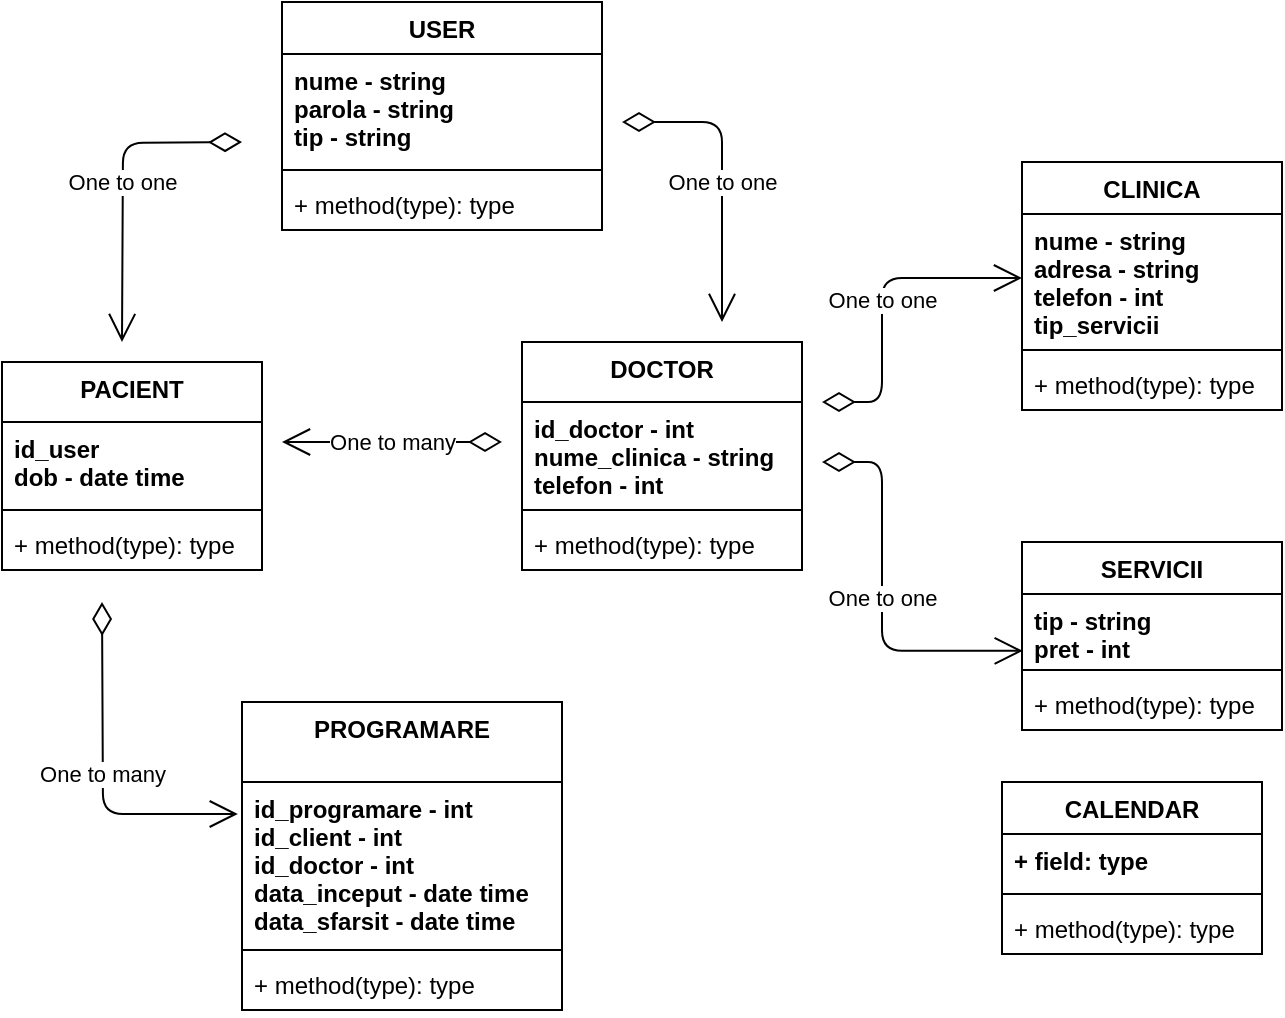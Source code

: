<mxfile>
    <diagram id="8M8UDtnZNu0gksxTM271" name="Page-1">
        <mxGraphModel dx="836" dy="563" grid="1" gridSize="10" guides="1" tooltips="1" connect="1" arrows="1" fold="1" page="1" pageScale="1" pageWidth="850" pageHeight="1100" math="0" shadow="0">
            <root>
                <mxCell id="0"/>
                <mxCell id="1" parent="0"/>
                <mxCell id="13" value="PROGRAMARE" style="swimlane;fontStyle=1;align=center;verticalAlign=top;childLayout=stackLayout;horizontal=1;startSize=40;horizontalStack=0;resizeParent=1;resizeParentMax=0;resizeLast=0;collapsible=1;marginBottom=0;" vertex="1" parent="1">
                    <mxGeometry x="140" y="360" width="160" height="154" as="geometry"/>
                </mxCell>
                <mxCell id="14" value="id_programare - int&#10;id_client - int&#10;id_doctor - int &#10;data_inceput - date time&#10;data_sfarsit - date time" style="text;strokeColor=none;fillColor=none;align=left;verticalAlign=top;spacingLeft=4;spacingRight=4;overflow=hidden;rotatable=0;points=[[0,0.5],[1,0.5]];portConstraint=eastwest;fontStyle=1" vertex="1" parent="13">
                    <mxGeometry y="40" width="160" height="80" as="geometry"/>
                </mxCell>
                <mxCell id="15" value="" style="line;strokeWidth=1;fillColor=none;align=left;verticalAlign=middle;spacingTop=-1;spacingLeft=3;spacingRight=3;rotatable=0;labelPosition=right;points=[];portConstraint=eastwest;strokeColor=inherit;" vertex="1" parent="13">
                    <mxGeometry y="120" width="160" height="8" as="geometry"/>
                </mxCell>
                <mxCell id="16" value="+ method(type): type" style="text;strokeColor=none;fillColor=none;align=left;verticalAlign=top;spacingLeft=4;spacingRight=4;overflow=hidden;rotatable=0;points=[[0,0.5],[1,0.5]];portConstraint=eastwest;" vertex="1" parent="13">
                    <mxGeometry y="128" width="160" height="26" as="geometry"/>
                </mxCell>
                <mxCell id="17" value="USER" style="swimlane;fontStyle=1;align=center;verticalAlign=top;childLayout=stackLayout;horizontal=1;startSize=26;horizontalStack=0;resizeParent=1;resizeParentMax=0;resizeLast=0;collapsible=1;marginBottom=0;" vertex="1" parent="1">
                    <mxGeometry x="160" y="10" width="160" height="114" as="geometry"/>
                </mxCell>
                <mxCell id="18" value="nume - string&#10;parola - string&#10;tip - string&#10;&#10;" style="text;strokeColor=none;fillColor=none;align=left;verticalAlign=top;spacingLeft=4;spacingRight=4;overflow=hidden;rotatable=0;points=[[0,0.5],[1,0.5]];portConstraint=eastwest;fontStyle=1" vertex="1" parent="17">
                    <mxGeometry y="26" width="160" height="54" as="geometry"/>
                </mxCell>
                <mxCell id="19" value="" style="line;strokeWidth=1;fillColor=none;align=left;verticalAlign=middle;spacingTop=-1;spacingLeft=3;spacingRight=3;rotatable=0;labelPosition=right;points=[];portConstraint=eastwest;strokeColor=inherit;" vertex="1" parent="17">
                    <mxGeometry y="80" width="160" height="8" as="geometry"/>
                </mxCell>
                <mxCell id="20" value="+ method(type): type" style="text;strokeColor=none;fillColor=none;align=left;verticalAlign=top;spacingLeft=4;spacingRight=4;overflow=hidden;rotatable=0;points=[[0,0.5],[1,0.5]];portConstraint=eastwest;" vertex="1" parent="17">
                    <mxGeometry y="88" width="160" height="26" as="geometry"/>
                </mxCell>
                <mxCell id="21" value="DOCTOR&#10;" style="swimlane;fontStyle=1;align=center;verticalAlign=top;childLayout=stackLayout;horizontal=1;startSize=30;horizontalStack=0;resizeParent=1;resizeParentMax=0;resizeLast=0;collapsible=1;marginBottom=0;" vertex="1" parent="1">
                    <mxGeometry x="280" y="180" width="140" height="114" as="geometry"/>
                </mxCell>
                <mxCell id="22" value="id_doctor - int&#10;nume_clinica - string&#10;telefon - int&#10;&#10;" style="text;strokeColor=none;fillColor=none;align=left;verticalAlign=top;spacingLeft=4;spacingRight=4;overflow=hidden;rotatable=0;points=[[0,0.5],[1,0.5]];portConstraint=eastwest;fontStyle=1" vertex="1" parent="21">
                    <mxGeometry y="30" width="140" height="50" as="geometry"/>
                </mxCell>
                <mxCell id="23" value="" style="line;strokeWidth=1;fillColor=none;align=left;verticalAlign=middle;spacingTop=-1;spacingLeft=3;spacingRight=3;rotatable=0;labelPosition=right;points=[];portConstraint=eastwest;strokeColor=inherit;" vertex="1" parent="21">
                    <mxGeometry y="80" width="140" height="8" as="geometry"/>
                </mxCell>
                <mxCell id="24" value="+ method(type): type" style="text;strokeColor=none;fillColor=none;align=left;verticalAlign=top;spacingLeft=4;spacingRight=4;overflow=hidden;rotatable=0;points=[[0,0.5],[1,0.5]];portConstraint=eastwest;" vertex="1" parent="21">
                    <mxGeometry y="88" width="140" height="26" as="geometry"/>
                </mxCell>
                <mxCell id="25" value="PACIENT" style="swimlane;fontStyle=1;align=center;verticalAlign=top;childLayout=stackLayout;horizontal=1;startSize=30;horizontalStack=0;resizeParent=1;resizeParentMax=0;resizeLast=0;collapsible=1;marginBottom=0;" vertex="1" parent="1">
                    <mxGeometry x="20" y="190" width="130" height="104" as="geometry"/>
                </mxCell>
                <mxCell id="26" value="id_user&#10;dob - date time&#10;&#10;" style="text;strokeColor=none;fillColor=none;align=left;verticalAlign=top;spacingLeft=4;spacingRight=4;overflow=hidden;rotatable=0;points=[[0,0.5],[1,0.5]];portConstraint=eastwest;fontStyle=1" vertex="1" parent="25">
                    <mxGeometry y="30" width="130" height="40" as="geometry"/>
                </mxCell>
                <mxCell id="27" value="" style="line;strokeWidth=1;fillColor=none;align=left;verticalAlign=middle;spacingTop=-1;spacingLeft=3;spacingRight=3;rotatable=0;labelPosition=right;points=[];portConstraint=eastwest;strokeColor=inherit;" vertex="1" parent="25">
                    <mxGeometry y="70" width="130" height="8" as="geometry"/>
                </mxCell>
                <mxCell id="28" value="+ method(type): type" style="text;strokeColor=none;fillColor=none;align=left;verticalAlign=top;spacingLeft=4;spacingRight=4;overflow=hidden;rotatable=0;points=[[0,0.5],[1,0.5]];portConstraint=eastwest;" vertex="1" parent="25">
                    <mxGeometry y="78" width="130" height="26" as="geometry"/>
                </mxCell>
                <mxCell id="33" value="SERVICII&#10;" style="swimlane;fontStyle=1;align=center;verticalAlign=top;childLayout=stackLayout;horizontal=1;startSize=26;horizontalStack=0;resizeParent=1;resizeParentMax=0;resizeLast=0;collapsible=1;marginBottom=0;" vertex="1" parent="1">
                    <mxGeometry x="530" y="280" width="130" height="94" as="geometry"/>
                </mxCell>
                <mxCell id="34" value="tip - string&#10;pret - int" style="text;strokeColor=none;fillColor=none;align=left;verticalAlign=top;spacingLeft=4;spacingRight=4;overflow=hidden;rotatable=0;points=[[0,0.5],[1,0.5]];portConstraint=eastwest;fontStyle=1" vertex="1" parent="33">
                    <mxGeometry y="26" width="130" height="34" as="geometry"/>
                </mxCell>
                <mxCell id="35" value="" style="line;strokeWidth=1;fillColor=none;align=left;verticalAlign=middle;spacingTop=-1;spacingLeft=3;spacingRight=3;rotatable=0;labelPosition=right;points=[];portConstraint=eastwest;strokeColor=inherit;" vertex="1" parent="33">
                    <mxGeometry y="60" width="130" height="8" as="geometry"/>
                </mxCell>
                <mxCell id="36" value="+ method(type): type" style="text;strokeColor=none;fillColor=none;align=left;verticalAlign=top;spacingLeft=4;spacingRight=4;overflow=hidden;rotatable=0;points=[[0,0.5],[1,0.5]];portConstraint=eastwest;" vertex="1" parent="33">
                    <mxGeometry y="68" width="130" height="26" as="geometry"/>
                </mxCell>
                <mxCell id="37" value="CALENDAR&#10;" style="swimlane;fontStyle=1;align=center;verticalAlign=top;childLayout=stackLayout;horizontal=1;startSize=26;horizontalStack=0;resizeParent=1;resizeParentMax=0;resizeLast=0;collapsible=1;marginBottom=0;" vertex="1" parent="1">
                    <mxGeometry x="520" y="400" width="130" height="86" as="geometry"/>
                </mxCell>
                <mxCell id="38" value="+ field: type" style="text;strokeColor=none;fillColor=none;align=left;verticalAlign=top;spacingLeft=4;spacingRight=4;overflow=hidden;rotatable=0;points=[[0,0.5],[1,0.5]];portConstraint=eastwest;fontStyle=1" vertex="1" parent="37">
                    <mxGeometry y="26" width="130" height="26" as="geometry"/>
                </mxCell>
                <mxCell id="39" value="" style="line;strokeWidth=1;fillColor=none;align=left;verticalAlign=middle;spacingTop=-1;spacingLeft=3;spacingRight=3;rotatable=0;labelPosition=right;points=[];portConstraint=eastwest;strokeColor=inherit;" vertex="1" parent="37">
                    <mxGeometry y="52" width="130" height="8" as="geometry"/>
                </mxCell>
                <mxCell id="40" value="+ method(type): type" style="text;strokeColor=none;fillColor=none;align=left;verticalAlign=top;spacingLeft=4;spacingRight=4;overflow=hidden;rotatable=0;points=[[0,0.5],[1,0.5]];portConstraint=eastwest;" vertex="1" parent="37">
                    <mxGeometry y="60" width="130" height="26" as="geometry"/>
                </mxCell>
                <mxCell id="41" value="CLINICA" style="swimlane;fontStyle=1;align=center;verticalAlign=top;childLayout=stackLayout;horizontal=1;startSize=26;horizontalStack=0;resizeParent=1;resizeParentMax=0;resizeLast=0;collapsible=1;marginBottom=0;" vertex="1" parent="1">
                    <mxGeometry x="530" y="90" width="130" height="124" as="geometry"/>
                </mxCell>
                <mxCell id="42" value="nume - string&#10;adresa - string&#10;telefon - int&#10;tip_servicii" style="text;strokeColor=none;fillColor=none;align=left;verticalAlign=top;spacingLeft=4;spacingRight=4;overflow=hidden;rotatable=0;points=[[0,0.5],[1,0.5]];portConstraint=eastwest;fontStyle=1" vertex="1" parent="41">
                    <mxGeometry y="26" width="130" height="64" as="geometry"/>
                </mxCell>
                <mxCell id="43" value="" style="line;strokeWidth=1;fillColor=none;align=left;verticalAlign=middle;spacingTop=-1;spacingLeft=3;spacingRight=3;rotatable=0;labelPosition=right;points=[];portConstraint=eastwest;strokeColor=inherit;" vertex="1" parent="41">
                    <mxGeometry y="90" width="130" height="8" as="geometry"/>
                </mxCell>
                <mxCell id="44" value="+ method(type): type" style="text;strokeColor=none;fillColor=none;align=left;verticalAlign=top;spacingLeft=4;spacingRight=4;overflow=hidden;rotatable=0;points=[[0,0.5],[1,0.5]];portConstraint=eastwest;" vertex="1" parent="41">
                    <mxGeometry y="98" width="130" height="26" as="geometry"/>
                </mxCell>
                <mxCell id="53" value="One to many" style="endArrow=open;html=1;endSize=12;startArrow=diamondThin;startSize=14;startFill=0;edgeStyle=orthogonalEdgeStyle;" edge="1" parent="1">
                    <mxGeometry relative="1" as="geometry">
                        <mxPoint x="270" y="230" as="sourcePoint"/>
                        <mxPoint x="160" y="230" as="targetPoint"/>
                        <Array as="points">
                            <mxPoint x="210" y="230"/>
                            <mxPoint x="210" y="230"/>
                        </Array>
                    </mxGeometry>
                </mxCell>
                <mxCell id="60" value="One to one&lt;br&gt;" style="endArrow=open;html=1;endSize=12;startArrow=diamondThin;startSize=14;startFill=0;edgeStyle=orthogonalEdgeStyle;" edge="1" parent="1">
                    <mxGeometry x="0.067" relative="1" as="geometry">
                        <mxPoint x="330" y="70" as="sourcePoint"/>
                        <mxPoint x="380" y="170" as="targetPoint"/>
                        <Array as="points">
                            <mxPoint x="380" y="70"/>
                        </Array>
                        <mxPoint as="offset"/>
                    </mxGeometry>
                </mxCell>
                <mxCell id="66" value="One to one" style="endArrow=open;html=1;endSize=12;startArrow=diamondThin;startSize=14;startFill=0;edgeStyle=orthogonalEdgeStyle;" edge="1" parent="1">
                    <mxGeometry relative="1" as="geometry">
                        <mxPoint x="140" y="80" as="sourcePoint"/>
                        <mxPoint x="80" y="180" as="targetPoint"/>
                    </mxGeometry>
                </mxCell>
                <mxCell id="69" value="One to one" style="endArrow=open;html=1;endSize=12;startArrow=diamondThin;startSize=14;startFill=0;edgeStyle=orthogonalEdgeStyle;entryX=0;entryY=0.5;entryDx=0;entryDy=0;" edge="1" parent="1" target="42">
                    <mxGeometry relative="1" as="geometry">
                        <mxPoint x="430" y="210" as="sourcePoint"/>
                        <mxPoint x="590" y="210" as="targetPoint"/>
                        <Array as="points">
                            <mxPoint x="460" y="210"/>
                            <mxPoint x="460" y="148"/>
                        </Array>
                    </mxGeometry>
                </mxCell>
                <mxCell id="72" value="One to one" style="endArrow=open;html=1;endSize=12;startArrow=diamondThin;startSize=14;startFill=0;edgeStyle=orthogonalEdgeStyle;entryX=0.003;entryY=0.835;entryDx=0;entryDy=0;entryPerimeter=0;" edge="1" parent="1" target="34">
                    <mxGeometry relative="1" as="geometry">
                        <mxPoint x="430" y="240" as="sourcePoint"/>
                        <mxPoint x="590" y="240" as="targetPoint"/>
                        <Array as="points">
                            <mxPoint x="460" y="240"/>
                            <mxPoint x="460" y="334"/>
                        </Array>
                    </mxGeometry>
                </mxCell>
                <mxCell id="75" value="One to many" style="endArrow=open;html=1;endSize=12;startArrow=diamondThin;startSize=14;startFill=0;edgeStyle=orthogonalEdgeStyle;entryX=-0.013;entryY=0.2;entryDx=0;entryDy=0;entryPerimeter=0;" edge="1" parent="1" target="14">
                    <mxGeometry relative="1" as="geometry">
                        <mxPoint x="70" y="310" as="sourcePoint"/>
                        <mxPoint x="230" y="310" as="targetPoint"/>
                    </mxGeometry>
                </mxCell>
            </root>
        </mxGraphModel>
    </diagram>
</mxfile>